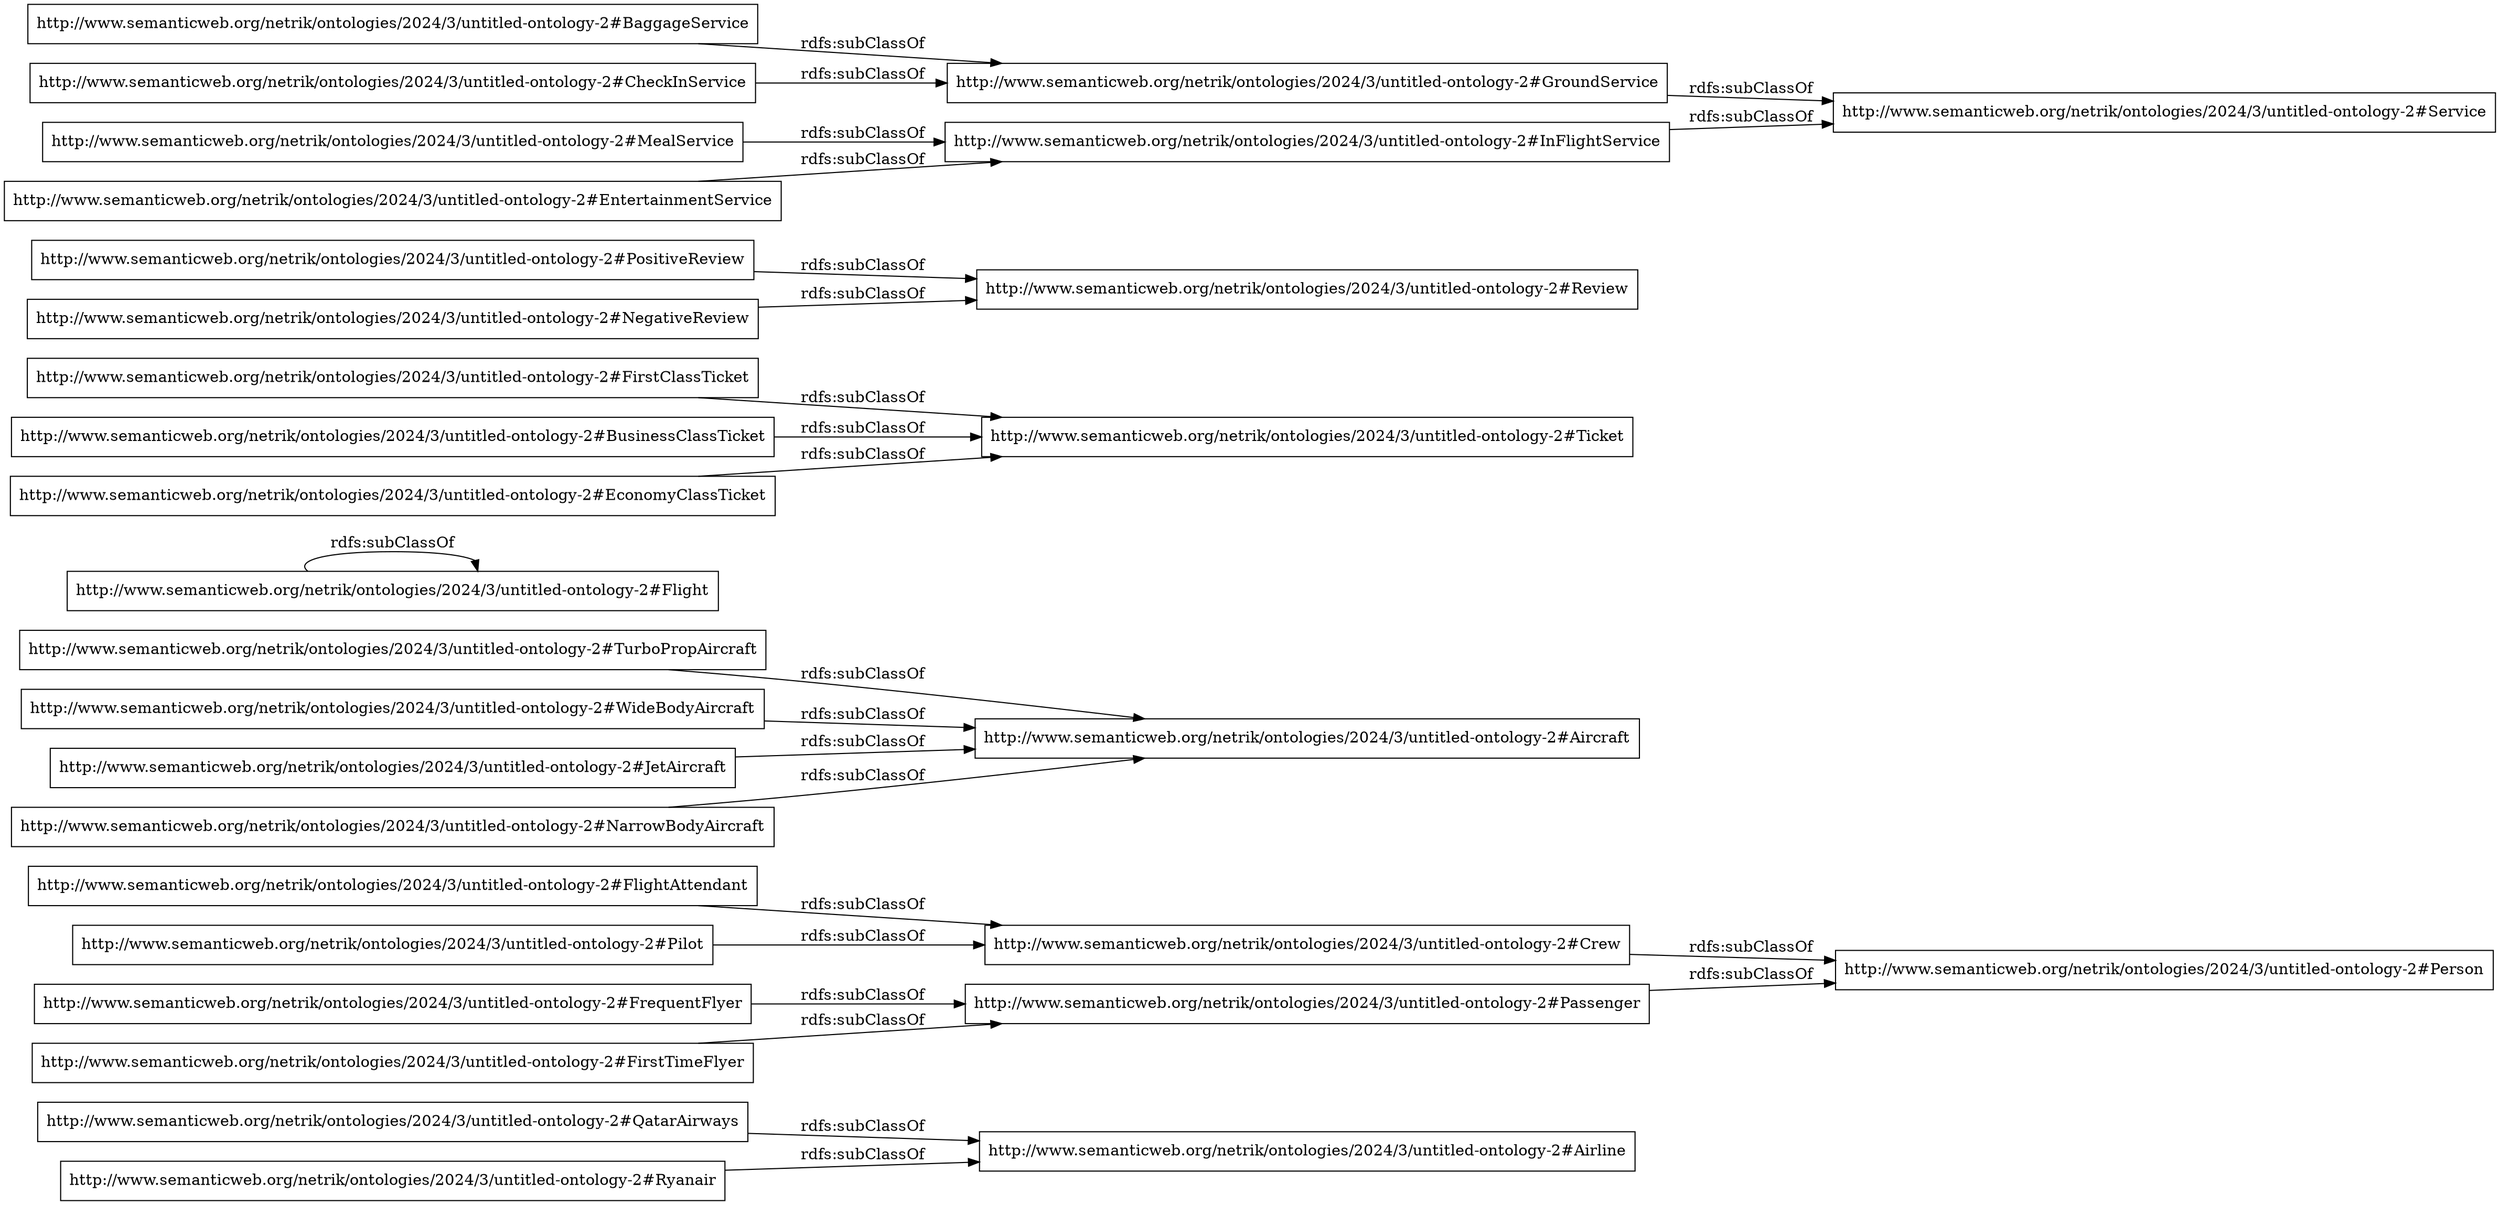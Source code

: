 digraph ar2dtool_diagram { 
rankdir=LR;
size="1000"
node [shape = rectangle, color="black"]; "http://www.semanticweb.org/netrik/ontologies/2024/3/untitled-ontology-2#QatarAirways" "http://www.semanticweb.org/netrik/ontologies/2024/3/untitled-ontology-2#FlightAttendant" "http://www.semanticweb.org/netrik/ontologies/2024/3/untitled-ontology-2#Aircraft" "http://www.semanticweb.org/netrik/ontologies/2024/3/untitled-ontology-2#Flight" "http://www.semanticweb.org/netrik/ontologies/2024/3/untitled-ontology-2#TurboPropAircraft" "http://www.semanticweb.org/netrik/ontologies/2024/3/untitled-ontology-2#Ryanair" "http://www.semanticweb.org/netrik/ontologies/2024/3/untitled-ontology-2#FirstClassTicket" "http://www.semanticweb.org/netrik/ontologies/2024/3/untitled-ontology-2#BusinessClassTicket" "http://www.semanticweb.org/netrik/ontologies/2024/3/untitled-ontology-2#WideBodyAircraft" "http://www.semanticweb.org/netrik/ontologies/2024/3/untitled-ontology-2#Crew" "http://www.semanticweb.org/netrik/ontologies/2024/3/untitled-ontology-2#Person" "http://www.semanticweb.org/netrik/ontologies/2024/3/untitled-ontology-2#EconomyClassTicket" "http://www.semanticweb.org/netrik/ontologies/2024/3/untitled-ontology-2#Review" "http://www.semanticweb.org/netrik/ontologies/2024/3/untitled-ontology-2#Ticket" "http://www.semanticweb.org/netrik/ontologies/2024/3/untitled-ontology-2#Pilot" "http://www.semanticweb.org/netrik/ontologies/2024/3/untitled-ontology-2#BaggageService" "http://www.semanticweb.org/netrik/ontologies/2024/3/untitled-ontology-2#GroundService" "http://www.semanticweb.org/netrik/ontologies/2024/3/untitled-ontology-2#FirstTimeFlyer" "http://www.semanticweb.org/netrik/ontologies/2024/3/untitled-ontology-2#JetAircraft" "http://www.semanticweb.org/netrik/ontologies/2024/3/untitled-ontology-2#PositiveReview" "http://www.semanticweb.org/netrik/ontologies/2024/3/untitled-ontology-2#EntertainmentService" "http://www.semanticweb.org/netrik/ontologies/2024/3/untitled-ontology-2#MealService" "http://www.semanticweb.org/netrik/ontologies/2024/3/untitled-ontology-2#Airline" "http://www.semanticweb.org/netrik/ontologies/2024/3/untitled-ontology-2#CheckInService" "http://www.semanticweb.org/netrik/ontologies/2024/3/untitled-ontology-2#FrequentFlyer" "http://www.semanticweb.org/netrik/ontologies/2024/3/untitled-ontology-2#NegativeReview" "http://www.semanticweb.org/netrik/ontologies/2024/3/untitled-ontology-2#NarrowBodyAircraft" "http://www.semanticweb.org/netrik/ontologies/2024/3/untitled-ontology-2#Service" "http://www.semanticweb.org/netrik/ontologies/2024/3/untitled-ontology-2#InFlightService" "http://www.semanticweb.org/netrik/ontologies/2024/3/untitled-ontology-2#Passenger" ; /*classes style*/
	"http://www.semanticweb.org/netrik/ontologies/2024/3/untitled-ontology-2#MealService" -> "http://www.semanticweb.org/netrik/ontologies/2024/3/untitled-ontology-2#InFlightService" [ label = "rdfs:subClassOf" ];
	"http://www.semanticweb.org/netrik/ontologies/2024/3/untitled-ontology-2#FrequentFlyer" -> "http://www.semanticweb.org/netrik/ontologies/2024/3/untitled-ontology-2#Passenger" [ label = "rdfs:subClassOf" ];
	"http://www.semanticweb.org/netrik/ontologies/2024/3/untitled-ontology-2#Passenger" -> "http://www.semanticweb.org/netrik/ontologies/2024/3/untitled-ontology-2#Person" [ label = "rdfs:subClassOf" ];
	"http://www.semanticweb.org/netrik/ontologies/2024/3/untitled-ontology-2#GroundService" -> "http://www.semanticweb.org/netrik/ontologies/2024/3/untitled-ontology-2#Service" [ label = "rdfs:subClassOf" ];
	"http://www.semanticweb.org/netrik/ontologies/2024/3/untitled-ontology-2#WideBodyAircraft" -> "http://www.semanticweb.org/netrik/ontologies/2024/3/untitled-ontology-2#Aircraft" [ label = "rdfs:subClassOf" ];
	"http://www.semanticweb.org/netrik/ontologies/2024/3/untitled-ontology-2#NegativeReview" -> "http://www.semanticweb.org/netrik/ontologies/2024/3/untitled-ontology-2#Review" [ label = "rdfs:subClassOf" ];
	"http://www.semanticweb.org/netrik/ontologies/2024/3/untitled-ontology-2#TurboPropAircraft" -> "http://www.semanticweb.org/netrik/ontologies/2024/3/untitled-ontology-2#Aircraft" [ label = "rdfs:subClassOf" ];
	"http://www.semanticweb.org/netrik/ontologies/2024/3/untitled-ontology-2#Pilot" -> "http://www.semanticweb.org/netrik/ontologies/2024/3/untitled-ontology-2#Crew" [ label = "rdfs:subClassOf" ];
	"http://www.semanticweb.org/netrik/ontologies/2024/3/untitled-ontology-2#BusinessClassTicket" -> "http://www.semanticweb.org/netrik/ontologies/2024/3/untitled-ontology-2#Ticket" [ label = "rdfs:subClassOf" ];
	"http://www.semanticweb.org/netrik/ontologies/2024/3/untitled-ontology-2#EconomyClassTicket" -> "http://www.semanticweb.org/netrik/ontologies/2024/3/untitled-ontology-2#Ticket" [ label = "rdfs:subClassOf" ];
	"http://www.semanticweb.org/netrik/ontologies/2024/3/untitled-ontology-2#JetAircraft" -> "http://www.semanticweb.org/netrik/ontologies/2024/3/untitled-ontology-2#Aircraft" [ label = "rdfs:subClassOf" ];
	"http://www.semanticweb.org/netrik/ontologies/2024/3/untitled-ontology-2#Crew" -> "http://www.semanticweb.org/netrik/ontologies/2024/3/untitled-ontology-2#Person" [ label = "rdfs:subClassOf" ];
	"http://www.semanticweb.org/netrik/ontologies/2024/3/untitled-ontology-2#CheckInService" -> "http://www.semanticweb.org/netrik/ontologies/2024/3/untitled-ontology-2#GroundService" [ label = "rdfs:subClassOf" ];
	"http://www.semanticweb.org/netrik/ontologies/2024/3/untitled-ontology-2#FlightAttendant" -> "http://www.semanticweb.org/netrik/ontologies/2024/3/untitled-ontology-2#Crew" [ label = "rdfs:subClassOf" ];
	"http://www.semanticweb.org/netrik/ontologies/2024/3/untitled-ontology-2#InFlightService" -> "http://www.semanticweb.org/netrik/ontologies/2024/3/untitled-ontology-2#Service" [ label = "rdfs:subClassOf" ];
	"http://www.semanticweb.org/netrik/ontologies/2024/3/untitled-ontology-2#EntertainmentService" -> "http://www.semanticweb.org/netrik/ontologies/2024/3/untitled-ontology-2#InFlightService" [ label = "rdfs:subClassOf" ];
	"http://www.semanticweb.org/netrik/ontologies/2024/3/untitled-ontology-2#PositiveReview" -> "http://www.semanticweb.org/netrik/ontologies/2024/3/untitled-ontology-2#Review" [ label = "rdfs:subClassOf" ];
	"http://www.semanticweb.org/netrik/ontologies/2024/3/untitled-ontology-2#NarrowBodyAircraft" -> "http://www.semanticweb.org/netrik/ontologies/2024/3/untitled-ontology-2#Aircraft" [ label = "rdfs:subClassOf" ];
	"http://www.semanticweb.org/netrik/ontologies/2024/3/untitled-ontology-2#Flight" -> "http://www.semanticweb.org/netrik/ontologies/2024/3/untitled-ontology-2#Flight" [ label = "rdfs:subClassOf" ];
	"http://www.semanticweb.org/netrik/ontologies/2024/3/untitled-ontology-2#BaggageService" -> "http://www.semanticweb.org/netrik/ontologies/2024/3/untitled-ontology-2#GroundService" [ label = "rdfs:subClassOf" ];
	"http://www.semanticweb.org/netrik/ontologies/2024/3/untitled-ontology-2#FirstClassTicket" -> "http://www.semanticweb.org/netrik/ontologies/2024/3/untitled-ontology-2#Ticket" [ label = "rdfs:subClassOf" ];
	"http://www.semanticweb.org/netrik/ontologies/2024/3/untitled-ontology-2#QatarAirways" -> "http://www.semanticweb.org/netrik/ontologies/2024/3/untitled-ontology-2#Airline" [ label = "rdfs:subClassOf" ];
	"http://www.semanticweb.org/netrik/ontologies/2024/3/untitled-ontology-2#Ryanair" -> "http://www.semanticweb.org/netrik/ontologies/2024/3/untitled-ontology-2#Airline" [ label = "rdfs:subClassOf" ];
	"http://www.semanticweb.org/netrik/ontologies/2024/3/untitled-ontology-2#FirstTimeFlyer" -> "http://www.semanticweb.org/netrik/ontologies/2024/3/untitled-ontology-2#Passenger" [ label = "rdfs:subClassOf" ];

}

